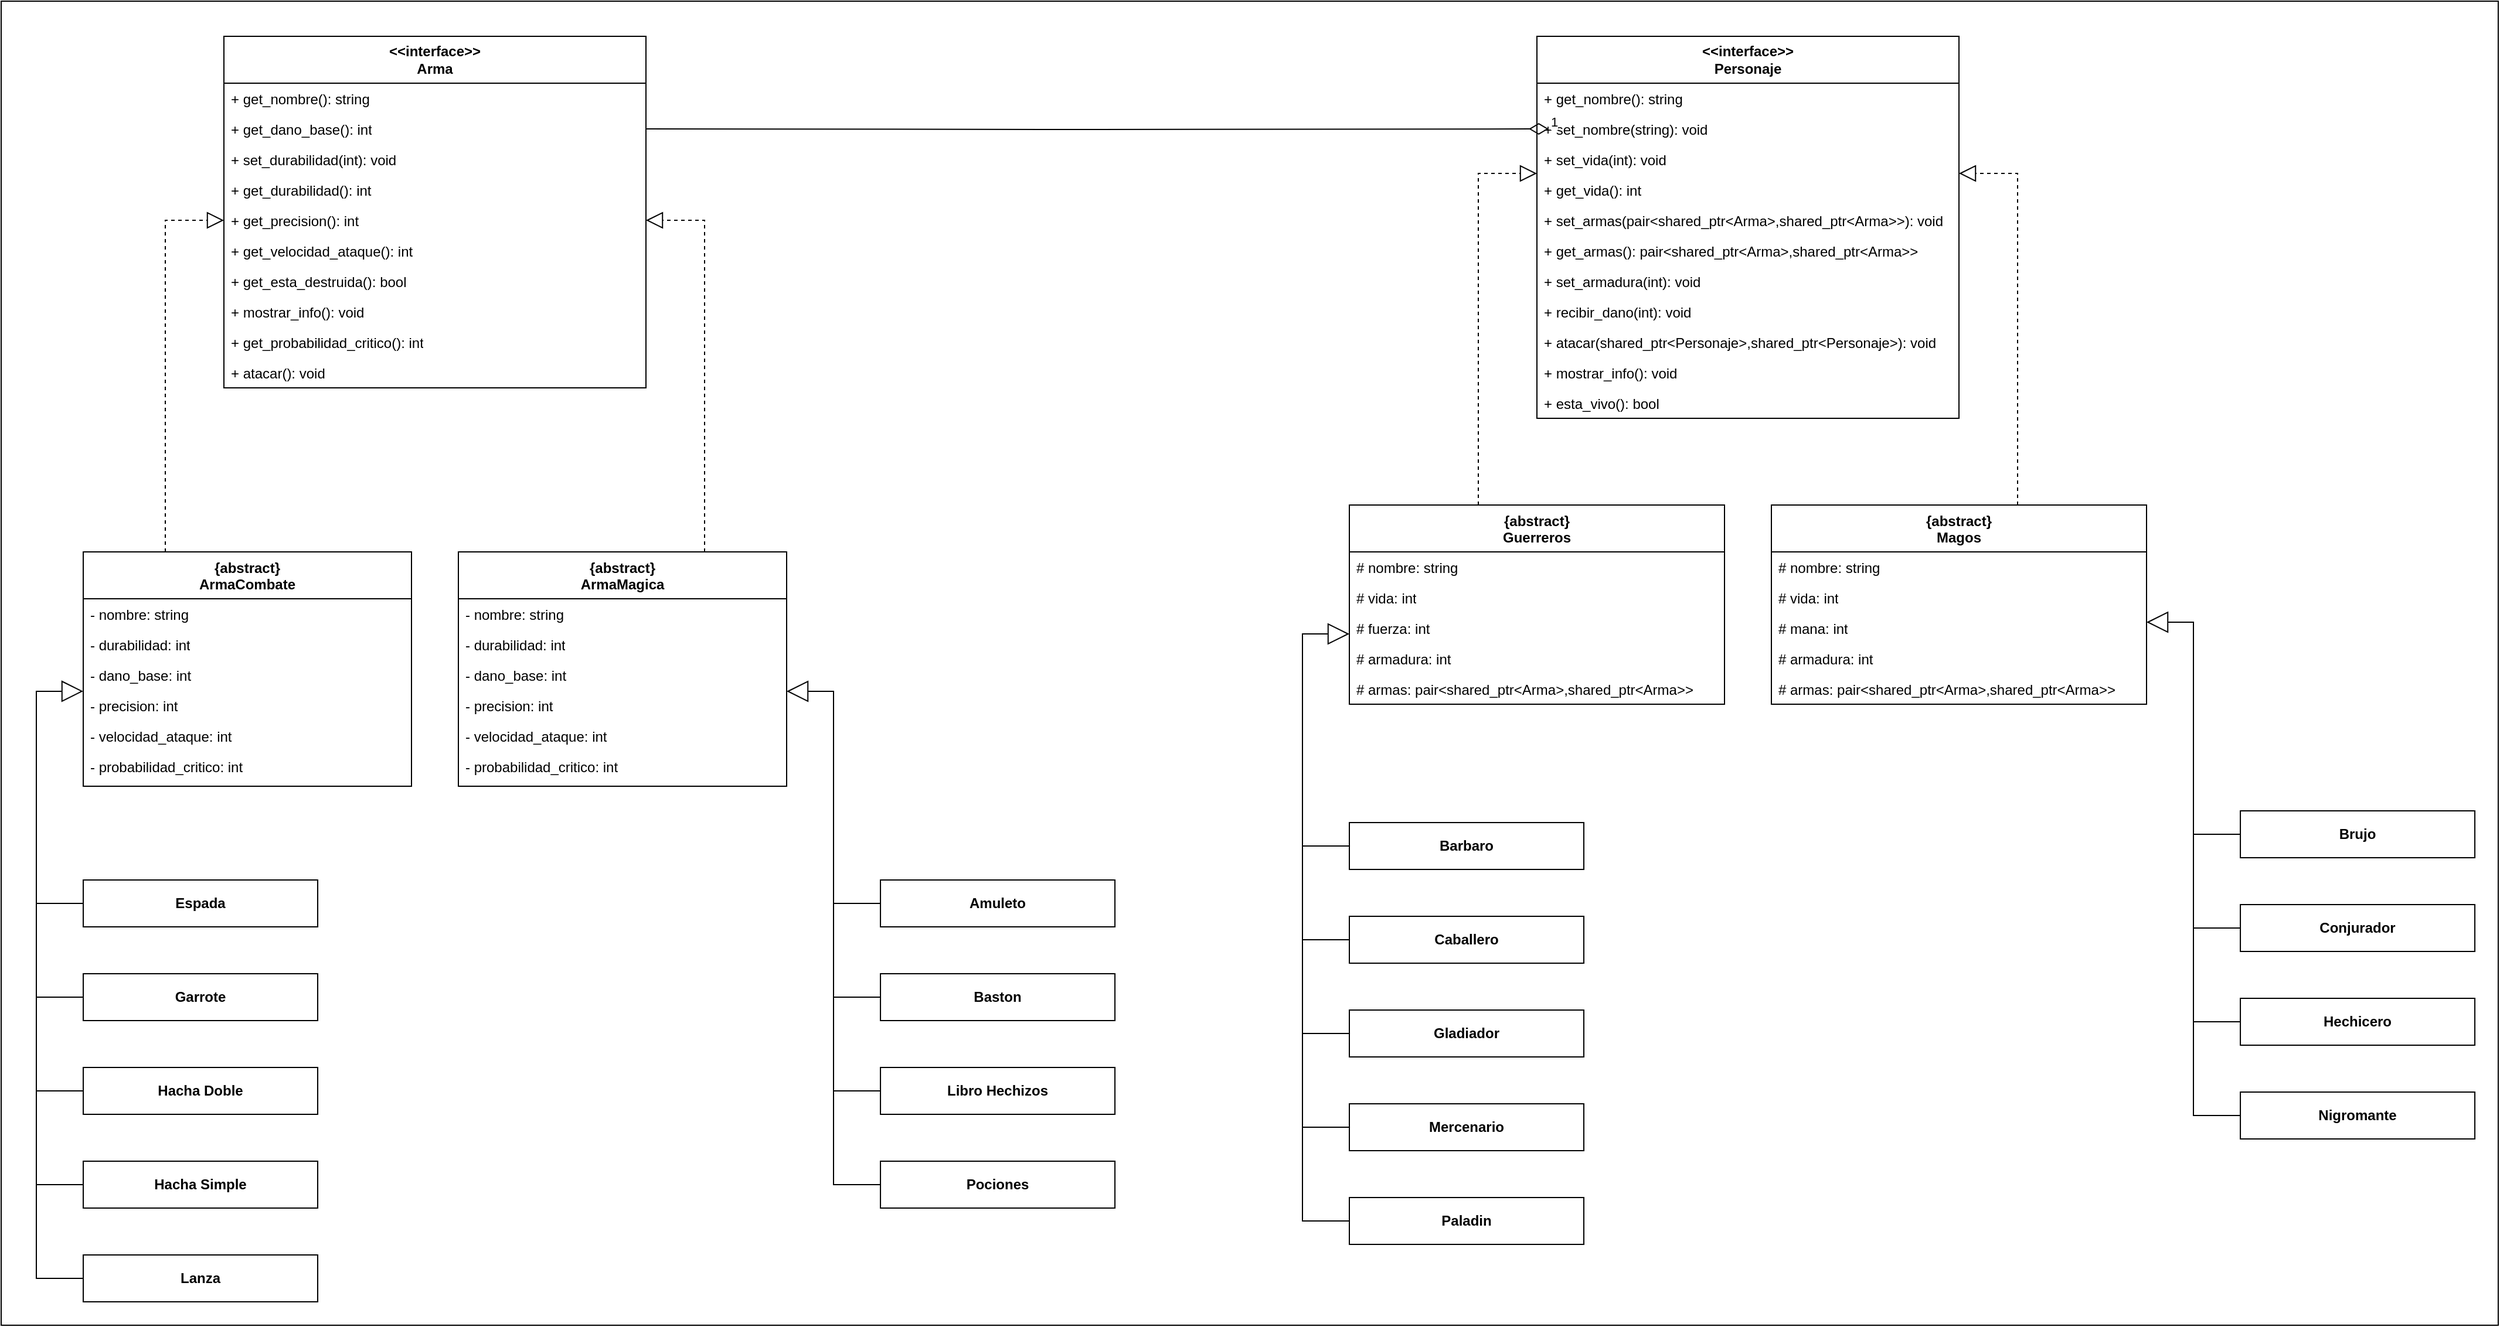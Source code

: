 <mxfile version="26.2.12">
  <diagram name="Page-1" id="929967ad-93f9-6ef4-fab6-5d389245f69c">
    <mxGraphModel dx="4363.5" dy="1488" grid="1" gridSize="10" guides="1" tooltips="1" connect="1" arrows="1" fold="1" page="1" pageScale="1.5" pageWidth="1169" pageHeight="826" background="none" math="0" shadow="0">
      <root>
        <mxCell id="0" style=";html=1;" />
        <mxCell id="1" style=";html=1;" parent="0" />
        <mxCell id="8AbK3Rcpsexn7YIzZyHv-226" value="" style="whiteSpace=wrap;html=1;" vertex="1" parent="1">
          <mxGeometry x="-30" y="50" width="2130" height="1130" as="geometry" />
        </mxCell>
        <mxCell id="8AbK3Rcpsexn7YIzZyHv-5" value="&lt;b&gt;&amp;lt;&amp;lt;interface&amp;gt;&amp;gt;&lt;br&gt;Arma&lt;/b&gt;" style="swimlane;fontStyle=0;childLayout=stackLayout;horizontal=1;startSize=40;fillColor=none;horizontalStack=0;resizeParent=1;resizeParentMax=0;resizeLast=0;collapsible=1;marginBottom=0;whiteSpace=wrap;html=1;" vertex="1" parent="1">
          <mxGeometry x="160" y="80" width="360" height="300" as="geometry">
            <mxRectangle x="80" y="40" width="110" height="40" as="alternateBounds" />
          </mxGeometry>
        </mxCell>
        <mxCell id="8AbK3Rcpsexn7YIzZyHv-6" value="+ get_nombre(): string" style="text;strokeColor=none;fillColor=none;align=left;verticalAlign=top;spacingLeft=4;spacingRight=4;overflow=hidden;rotatable=0;points=[[0,0.5],[1,0.5]];portConstraint=eastwest;whiteSpace=wrap;html=1;" vertex="1" parent="8AbK3Rcpsexn7YIzZyHv-5">
          <mxGeometry y="40" width="360" height="26" as="geometry" />
        </mxCell>
        <mxCell id="8AbK3Rcpsexn7YIzZyHv-7" value="+ get_dano_base(): int" style="text;strokeColor=none;fillColor=none;align=left;verticalAlign=top;spacingLeft=4;spacingRight=4;overflow=hidden;rotatable=0;points=[[0,0.5],[1,0.5]];portConstraint=eastwest;whiteSpace=wrap;html=1;" vertex="1" parent="8AbK3Rcpsexn7YIzZyHv-5">
          <mxGeometry y="66" width="360" height="26" as="geometry" />
        </mxCell>
        <mxCell id="8AbK3Rcpsexn7YIzZyHv-14" value="+ set_durabilidad(int): void" style="text;strokeColor=none;fillColor=none;align=left;verticalAlign=top;spacingLeft=4;spacingRight=4;overflow=hidden;rotatable=0;points=[[0,0.5],[1,0.5]];portConstraint=eastwest;whiteSpace=wrap;html=1;" vertex="1" parent="8AbK3Rcpsexn7YIzZyHv-5">
          <mxGeometry y="92" width="360" height="26" as="geometry" />
        </mxCell>
        <mxCell id="8AbK3Rcpsexn7YIzZyHv-8" value="+ get_durabilidad(): int" style="text;strokeColor=none;fillColor=none;align=left;verticalAlign=top;spacingLeft=4;spacingRight=4;overflow=hidden;rotatable=0;points=[[0,0.5],[1,0.5]];portConstraint=eastwest;whiteSpace=wrap;html=1;" vertex="1" parent="8AbK3Rcpsexn7YIzZyHv-5">
          <mxGeometry y="118" width="360" height="26" as="geometry" />
        </mxCell>
        <mxCell id="8AbK3Rcpsexn7YIzZyHv-16" value="+ get_precision(): int" style="text;strokeColor=none;fillColor=none;align=left;verticalAlign=top;spacingLeft=4;spacingRight=4;overflow=hidden;rotatable=0;points=[[0,0.5],[1,0.5]];portConstraint=eastwest;whiteSpace=wrap;html=1;" vertex="1" parent="8AbK3Rcpsexn7YIzZyHv-5">
          <mxGeometry y="144" width="360" height="26" as="geometry" />
        </mxCell>
        <mxCell id="8AbK3Rcpsexn7YIzZyHv-15" value="+ get_velocidad_ataque(): int" style="text;strokeColor=none;fillColor=none;align=left;verticalAlign=top;spacingLeft=4;spacingRight=4;overflow=hidden;rotatable=0;points=[[0,0.5],[1,0.5]];portConstraint=eastwest;whiteSpace=wrap;html=1;" vertex="1" parent="8AbK3Rcpsexn7YIzZyHv-5">
          <mxGeometry y="170" width="360" height="26" as="geometry" />
        </mxCell>
        <mxCell id="8AbK3Rcpsexn7YIzZyHv-18" value="+ get_esta_destruida(): bool" style="text;strokeColor=none;fillColor=none;align=left;verticalAlign=top;spacingLeft=4;spacingRight=4;overflow=hidden;rotatable=0;points=[[0,0.5],[1,0.5]];portConstraint=eastwest;whiteSpace=wrap;html=1;" vertex="1" parent="8AbK3Rcpsexn7YIzZyHv-5">
          <mxGeometry y="196" width="360" height="26" as="geometry" />
        </mxCell>
        <mxCell id="8AbK3Rcpsexn7YIzZyHv-19" value="+ mostrar_info(): void" style="text;strokeColor=none;fillColor=none;align=left;verticalAlign=top;spacingLeft=4;spacingRight=4;overflow=hidden;rotatable=0;points=[[0,0.5],[1,0.5]];portConstraint=eastwest;whiteSpace=wrap;html=1;" vertex="1" parent="8AbK3Rcpsexn7YIzZyHv-5">
          <mxGeometry y="222" width="360" height="26" as="geometry" />
        </mxCell>
        <mxCell id="8AbK3Rcpsexn7YIzZyHv-17" value="+ get_probabilidad_critico(): int" style="text;strokeColor=none;fillColor=none;align=left;verticalAlign=top;spacingLeft=4;spacingRight=4;overflow=hidden;rotatable=0;points=[[0,0.5],[1,0.5]];portConstraint=eastwest;whiteSpace=wrap;html=1;" vertex="1" parent="8AbK3Rcpsexn7YIzZyHv-5">
          <mxGeometry y="248" width="360" height="26" as="geometry" />
        </mxCell>
        <mxCell id="8AbK3Rcpsexn7YIzZyHv-20" value="+ atacar(): void" style="text;strokeColor=none;fillColor=none;align=left;verticalAlign=top;spacingLeft=4;spacingRight=4;overflow=hidden;rotatable=0;points=[[0,0.5],[1,0.5]];portConstraint=eastwest;whiteSpace=wrap;html=1;" vertex="1" parent="8AbK3Rcpsexn7YIzZyHv-5">
          <mxGeometry y="274" width="360" height="26" as="geometry" />
        </mxCell>
        <mxCell id="8AbK3Rcpsexn7YIzZyHv-54" value="&lt;b&gt;&amp;lt;&amp;lt;interface&amp;gt;&amp;gt;&lt;br&gt;Personaje&lt;/b&gt;" style="swimlane;fontStyle=0;childLayout=stackLayout;horizontal=1;startSize=40;fillColor=none;horizontalStack=0;resizeParent=1;resizeParentMax=0;resizeLast=0;collapsible=1;marginBottom=0;whiteSpace=wrap;html=1;" vertex="1" parent="1">
          <mxGeometry x="1280" y="80" width="360" height="326" as="geometry">
            <mxRectangle x="1080" y="80" width="110" height="40" as="alternateBounds" />
          </mxGeometry>
        </mxCell>
        <mxCell id="8AbK3Rcpsexn7YIzZyHv-55" value="+ get_nombre(): string" style="text;strokeColor=none;fillColor=none;align=left;verticalAlign=top;spacingLeft=4;spacingRight=4;overflow=hidden;rotatable=0;points=[[0,0.5],[1,0.5]];portConstraint=eastwest;whiteSpace=wrap;html=1;" vertex="1" parent="8AbK3Rcpsexn7YIzZyHv-54">
          <mxGeometry y="40" width="360" height="26" as="geometry" />
        </mxCell>
        <mxCell id="8AbK3Rcpsexn7YIzZyHv-67" value="+ set_nombre(string): void" style="text;strokeColor=none;fillColor=none;align=left;verticalAlign=top;spacingLeft=4;spacingRight=4;overflow=hidden;rotatable=0;points=[[0,0.5],[1,0.5]];portConstraint=eastwest;whiteSpace=wrap;html=1;" vertex="1" parent="8AbK3Rcpsexn7YIzZyHv-54">
          <mxGeometry y="66" width="360" height="26" as="geometry" />
        </mxCell>
        <mxCell id="8AbK3Rcpsexn7YIzZyHv-66" value="+ set_vida(int): void" style="text;strokeColor=none;fillColor=none;align=left;verticalAlign=top;spacingLeft=4;spacingRight=4;overflow=hidden;rotatable=0;points=[[0,0.5],[1,0.5]];portConstraint=eastwest;whiteSpace=wrap;html=1;" vertex="1" parent="8AbK3Rcpsexn7YIzZyHv-54">
          <mxGeometry y="92" width="360" height="26" as="geometry" />
        </mxCell>
        <mxCell id="8AbK3Rcpsexn7YIzZyHv-65" value="+ get_vida(): int" style="text;strokeColor=none;fillColor=none;align=left;verticalAlign=top;spacingLeft=4;spacingRight=4;overflow=hidden;rotatable=0;points=[[0,0.5],[1,0.5]];portConstraint=eastwest;whiteSpace=wrap;html=1;" vertex="1" parent="8AbK3Rcpsexn7YIzZyHv-54">
          <mxGeometry y="118" width="360" height="26" as="geometry" />
        </mxCell>
        <mxCell id="8AbK3Rcpsexn7YIzZyHv-69" value="+ set_armas(pair&amp;lt;shared_ptr&amp;lt;Arma&amp;gt;,shared_ptr&amp;lt;Arma&amp;gt;&amp;gt;): void&lt;span style=&quot;background-color: transparent; color: light-dark(rgb(0, 0, 0), rgb(255, 255, 255));&quot;&gt;&amp;nbsp;&lt;/span&gt;" style="text;strokeColor=none;fillColor=none;align=left;verticalAlign=top;spacingLeft=4;spacingRight=4;overflow=hidden;rotatable=0;points=[[0,0.5],[1,0.5]];portConstraint=eastwest;whiteSpace=wrap;html=1;" vertex="1" parent="8AbK3Rcpsexn7YIzZyHv-54">
          <mxGeometry y="144" width="360" height="26" as="geometry" />
        </mxCell>
        <mxCell id="8AbK3Rcpsexn7YIzZyHv-68" value="+ get_armas(): pair&amp;lt;shared_ptr&amp;lt;Arma&amp;gt;,shared_ptr&amp;lt;Arma&amp;gt;&amp;gt;" style="text;strokeColor=none;fillColor=none;align=left;verticalAlign=top;spacingLeft=4;spacingRight=4;overflow=hidden;rotatable=0;points=[[0,0.5],[1,0.5]];portConstraint=eastwest;whiteSpace=wrap;html=1;" vertex="1" parent="8AbK3Rcpsexn7YIzZyHv-54">
          <mxGeometry y="170" width="360" height="26" as="geometry" />
        </mxCell>
        <mxCell id="8AbK3Rcpsexn7YIzZyHv-70" value="+ set_armadura(int): void" style="text;strokeColor=none;fillColor=none;align=left;verticalAlign=top;spacingLeft=4;spacingRight=4;overflow=hidden;rotatable=0;points=[[0,0.5],[1,0.5]];portConstraint=eastwest;whiteSpace=wrap;html=1;" vertex="1" parent="8AbK3Rcpsexn7YIzZyHv-54">
          <mxGeometry y="196" width="360" height="26" as="geometry" />
        </mxCell>
        <mxCell id="8AbK3Rcpsexn7YIzZyHv-71" value="+ recibir_dano(int): void" style="text;strokeColor=none;fillColor=none;align=left;verticalAlign=top;spacingLeft=4;spacingRight=4;overflow=hidden;rotatable=0;points=[[0,0.5],[1,0.5]];portConstraint=eastwest;whiteSpace=wrap;html=1;" vertex="1" parent="8AbK3Rcpsexn7YIzZyHv-54">
          <mxGeometry y="222" width="360" height="26" as="geometry" />
        </mxCell>
        <mxCell id="8AbK3Rcpsexn7YIzZyHv-73" value="+ atacar(shared_ptr&amp;lt;Personaje&amp;gt;,shared_ptr&amp;lt;Personaje&amp;gt;): void" style="text;strokeColor=none;fillColor=none;align=left;verticalAlign=top;spacingLeft=4;spacingRight=4;overflow=hidden;rotatable=0;points=[[0,0.5],[1,0.5]];portConstraint=eastwest;whiteSpace=wrap;html=1;" vertex="1" parent="8AbK3Rcpsexn7YIzZyHv-54">
          <mxGeometry y="248" width="360" height="26" as="geometry" />
        </mxCell>
        <mxCell id="8AbK3Rcpsexn7YIzZyHv-74" value="+ mostrar_info(): void" style="text;strokeColor=none;fillColor=none;align=left;verticalAlign=top;spacingLeft=4;spacingRight=4;overflow=hidden;rotatable=0;points=[[0,0.5],[1,0.5]];portConstraint=eastwest;whiteSpace=wrap;html=1;" vertex="1" parent="8AbK3Rcpsexn7YIzZyHv-54">
          <mxGeometry y="274" width="360" height="26" as="geometry" />
        </mxCell>
        <mxCell id="8AbK3Rcpsexn7YIzZyHv-72" value="+ esta_vivo(): bool" style="text;strokeColor=none;fillColor=none;align=left;verticalAlign=top;spacingLeft=4;spacingRight=4;overflow=hidden;rotatable=0;points=[[0,0.5],[1,0.5]];portConstraint=eastwest;whiteSpace=wrap;html=1;" vertex="1" parent="8AbK3Rcpsexn7YIzZyHv-54">
          <mxGeometry y="300" width="360" height="26" as="geometry" />
        </mxCell>
        <mxCell id="8AbK3Rcpsexn7YIzZyHv-78" value="1" style="endArrow=none;html=1;endSize=12;startArrow=diamondThin;startSize=14;startFill=0;edgeStyle=orthogonalEdgeStyle;align=left;verticalAlign=bottom;rounded=0;curved=0;entryX=1;entryY=0.5;entryDx=0;entryDy=0;" edge="1" parent="1" target="8AbK3Rcpsexn7YIzZyHv-7">
          <mxGeometry x="-1" y="3" relative="1" as="geometry">
            <mxPoint x="1290" y="159" as="sourcePoint" />
            <mxPoint x="530" y="140" as="targetPoint" />
          </mxGeometry>
        </mxCell>
        <mxCell id="8AbK3Rcpsexn7YIzZyHv-103" value="{abstract}&lt;div&gt;ArmaCombate&lt;/div&gt;" style="swimlane;fontStyle=1;align=center;verticalAlign=top;childLayout=stackLayout;horizontal=1;startSize=40;horizontalStack=0;resizeParent=1;resizeParentMax=0;resizeLast=0;collapsible=1;marginBottom=0;whiteSpace=wrap;html=1;" vertex="1" parent="1">
          <mxGeometry x="40" y="520" width="280" height="200" as="geometry" />
        </mxCell>
        <mxCell id="8AbK3Rcpsexn7YIzZyHv-107" value="- nombre: string" style="text;strokeColor=none;fillColor=none;align=left;verticalAlign=top;spacingLeft=4;spacingRight=4;overflow=hidden;rotatable=0;points=[[0,0.5],[1,0.5]];portConstraint=eastwest;whiteSpace=wrap;html=1;" vertex="1" parent="8AbK3Rcpsexn7YIzZyHv-103">
          <mxGeometry y="40" width="280" height="26" as="geometry" />
        </mxCell>
        <mxCell id="8AbK3Rcpsexn7YIzZyHv-108" value="- durabilidad: int" style="text;strokeColor=none;fillColor=none;align=left;verticalAlign=top;spacingLeft=4;spacingRight=4;overflow=hidden;rotatable=0;points=[[0,0.5],[1,0.5]];portConstraint=eastwest;whiteSpace=wrap;html=1;" vertex="1" parent="8AbK3Rcpsexn7YIzZyHv-103">
          <mxGeometry y="66" width="280" height="26" as="geometry" />
        </mxCell>
        <mxCell id="8AbK3Rcpsexn7YIzZyHv-104" value="- dano_base: int" style="text;strokeColor=none;fillColor=none;align=left;verticalAlign=top;spacingLeft=4;spacingRight=4;overflow=hidden;rotatable=0;points=[[0,0.5],[1,0.5]];portConstraint=eastwest;whiteSpace=wrap;html=1;" vertex="1" parent="8AbK3Rcpsexn7YIzZyHv-103">
          <mxGeometry y="92" width="280" height="26" as="geometry" />
        </mxCell>
        <mxCell id="8AbK3Rcpsexn7YIzZyHv-110" value="- precision: int" style="text;strokeColor=none;fillColor=none;align=left;verticalAlign=top;spacingLeft=4;spacingRight=4;overflow=hidden;rotatable=0;points=[[0,0.5],[1,0.5]];portConstraint=eastwest;whiteSpace=wrap;html=1;" vertex="1" parent="8AbK3Rcpsexn7YIzZyHv-103">
          <mxGeometry y="118" width="280" height="26" as="geometry" />
        </mxCell>
        <mxCell id="8AbK3Rcpsexn7YIzZyHv-109" value="- velocidad_ataque: int" style="text;strokeColor=none;fillColor=none;align=left;verticalAlign=top;spacingLeft=4;spacingRight=4;overflow=hidden;rotatable=0;points=[[0,0.5],[1,0.5]];portConstraint=eastwest;whiteSpace=wrap;html=1;" vertex="1" parent="8AbK3Rcpsexn7YIzZyHv-103">
          <mxGeometry y="144" width="280" height="26" as="geometry" />
        </mxCell>
        <mxCell id="8AbK3Rcpsexn7YIzZyHv-111" value="- probabilidad_critico: int" style="text;strokeColor=none;fillColor=none;align=left;verticalAlign=top;spacingLeft=4;spacingRight=4;overflow=hidden;rotatable=0;points=[[0,0.5],[1,0.5]];portConstraint=eastwest;whiteSpace=wrap;html=1;" vertex="1" parent="8AbK3Rcpsexn7YIzZyHv-103">
          <mxGeometry y="170" width="280" height="30" as="geometry" />
        </mxCell>
        <mxCell id="8AbK3Rcpsexn7YIzZyHv-112" value="{abstract}&lt;div&gt;ArmaMagica&lt;/div&gt;" style="swimlane;fontStyle=1;align=center;verticalAlign=top;childLayout=stackLayout;horizontal=1;startSize=40;horizontalStack=0;resizeParent=1;resizeParentMax=0;resizeLast=0;collapsible=1;marginBottom=0;whiteSpace=wrap;html=1;" vertex="1" parent="1">
          <mxGeometry x="360" y="520" width="280" height="200" as="geometry" />
        </mxCell>
        <mxCell id="8AbK3Rcpsexn7YIzZyHv-113" value="- nombre: string" style="text;strokeColor=none;fillColor=none;align=left;verticalAlign=top;spacingLeft=4;spacingRight=4;overflow=hidden;rotatable=0;points=[[0,0.5],[1,0.5]];portConstraint=eastwest;whiteSpace=wrap;html=1;" vertex="1" parent="8AbK3Rcpsexn7YIzZyHv-112">
          <mxGeometry y="40" width="280" height="26" as="geometry" />
        </mxCell>
        <mxCell id="8AbK3Rcpsexn7YIzZyHv-114" value="- durabilidad: int" style="text;strokeColor=none;fillColor=none;align=left;verticalAlign=top;spacingLeft=4;spacingRight=4;overflow=hidden;rotatable=0;points=[[0,0.5],[1,0.5]];portConstraint=eastwest;whiteSpace=wrap;html=1;" vertex="1" parent="8AbK3Rcpsexn7YIzZyHv-112">
          <mxGeometry y="66" width="280" height="26" as="geometry" />
        </mxCell>
        <mxCell id="8AbK3Rcpsexn7YIzZyHv-115" value="- dano_base: int" style="text;strokeColor=none;fillColor=none;align=left;verticalAlign=top;spacingLeft=4;spacingRight=4;overflow=hidden;rotatable=0;points=[[0,0.5],[1,0.5]];portConstraint=eastwest;whiteSpace=wrap;html=1;" vertex="1" parent="8AbK3Rcpsexn7YIzZyHv-112">
          <mxGeometry y="92" width="280" height="26" as="geometry" />
        </mxCell>
        <mxCell id="8AbK3Rcpsexn7YIzZyHv-116" value="- precision: int" style="text;strokeColor=none;fillColor=none;align=left;verticalAlign=top;spacingLeft=4;spacingRight=4;overflow=hidden;rotatable=0;points=[[0,0.5],[1,0.5]];portConstraint=eastwest;whiteSpace=wrap;html=1;" vertex="1" parent="8AbK3Rcpsexn7YIzZyHv-112">
          <mxGeometry y="118" width="280" height="26" as="geometry" />
        </mxCell>
        <mxCell id="8AbK3Rcpsexn7YIzZyHv-117" value="- velocidad_ataque: int" style="text;strokeColor=none;fillColor=none;align=left;verticalAlign=top;spacingLeft=4;spacingRight=4;overflow=hidden;rotatable=0;points=[[0,0.5],[1,0.5]];portConstraint=eastwest;whiteSpace=wrap;html=1;" vertex="1" parent="8AbK3Rcpsexn7YIzZyHv-112">
          <mxGeometry y="144" width="280" height="26" as="geometry" />
        </mxCell>
        <mxCell id="8AbK3Rcpsexn7YIzZyHv-118" value="- probabilidad_critico: int" style="text;strokeColor=none;fillColor=none;align=left;verticalAlign=top;spacingLeft=4;spacingRight=4;overflow=hidden;rotatable=0;points=[[0,0.5],[1,0.5]];portConstraint=eastwest;whiteSpace=wrap;html=1;" vertex="1" parent="8AbK3Rcpsexn7YIzZyHv-112">
          <mxGeometry y="170" width="280" height="30" as="geometry" />
        </mxCell>
        <mxCell id="8AbK3Rcpsexn7YIzZyHv-119" value="" style="endArrow=block;dashed=1;endFill=0;endSize=12;html=1;rounded=0;exitX=0.25;exitY=0;exitDx=0;exitDy=0;entryX=0;entryY=0.5;entryDx=0;entryDy=0;" edge="1" parent="1" source="8AbK3Rcpsexn7YIzZyHv-103" target="8AbK3Rcpsexn7YIzZyHv-16">
          <mxGeometry width="160" relative="1" as="geometry">
            <mxPoint x="30" y="620" as="sourcePoint" />
            <mxPoint x="110" y="220" as="targetPoint" />
            <Array as="points">
              <mxPoint x="110" y="237" />
            </Array>
          </mxGeometry>
        </mxCell>
        <mxCell id="8AbK3Rcpsexn7YIzZyHv-120" value="" style="endArrow=block;dashed=1;endFill=0;endSize=12;html=1;rounded=0;exitX=0.25;exitY=0;exitDx=0;exitDy=0;" edge="1" parent="1">
          <mxGeometry width="160" relative="1" as="geometry">
            <mxPoint x="570" y="520" as="sourcePoint" />
            <mxPoint x="520" y="237" as="targetPoint" />
            <Array as="points">
              <mxPoint x="570" y="237" />
            </Array>
          </mxGeometry>
        </mxCell>
        <mxCell id="8AbK3Rcpsexn7YIzZyHv-160" style="edgeStyle=orthogonalEdgeStyle;rounded=0;orthogonalLoop=1;jettySize=auto;html=1;endArrow=none;startFill=0;" edge="1" parent="1" source="8AbK3Rcpsexn7YIzZyHv-122">
          <mxGeometry relative="1" as="geometry">
            <mxPoint y="820" as="targetPoint" />
          </mxGeometry>
        </mxCell>
        <mxCell id="8AbK3Rcpsexn7YIzZyHv-122" value="Espada" style="html=1;whiteSpace=wrap;fontStyle=1;align=center;" vertex="1" parent="1">
          <mxGeometry x="40" y="800" width="200" height="40" as="geometry" />
        </mxCell>
        <mxCell id="8AbK3Rcpsexn7YIzZyHv-159" style="edgeStyle=orthogonalEdgeStyle;rounded=0;orthogonalLoop=1;jettySize=auto;html=1;endArrow=none;startFill=0;" edge="1" parent="1" source="8AbK3Rcpsexn7YIzZyHv-123">
          <mxGeometry relative="1" as="geometry">
            <mxPoint x="20" y="900" as="targetPoint" />
            <Array as="points">
              <mxPoint y="900" />
              <mxPoint y="900" />
            </Array>
          </mxGeometry>
        </mxCell>
        <mxCell id="8AbK3Rcpsexn7YIzZyHv-123" value="Garrote" style="html=1;whiteSpace=wrap;fontStyle=1;align=center;" vertex="1" parent="1">
          <mxGeometry x="40" y="880" width="200" height="40" as="geometry" />
        </mxCell>
        <mxCell id="8AbK3Rcpsexn7YIzZyHv-158" style="edgeStyle=orthogonalEdgeStyle;rounded=0;orthogonalLoop=1;jettySize=auto;html=1;endArrow=none;startFill=0;" edge="1" parent="1" source="8AbK3Rcpsexn7YIzZyHv-124">
          <mxGeometry relative="1" as="geometry">
            <mxPoint y="980" as="targetPoint" />
          </mxGeometry>
        </mxCell>
        <mxCell id="8AbK3Rcpsexn7YIzZyHv-124" value="Hacha Doble" style="html=1;whiteSpace=wrap;fontStyle=1;align=center;" vertex="1" parent="1">
          <mxGeometry x="40" y="960" width="200" height="40" as="geometry" />
        </mxCell>
        <mxCell id="8AbK3Rcpsexn7YIzZyHv-157" style="edgeStyle=orthogonalEdgeStyle;rounded=0;orthogonalLoop=1;jettySize=auto;html=1;endArrow=none;startFill=0;" edge="1" parent="1" source="8AbK3Rcpsexn7YIzZyHv-125">
          <mxGeometry relative="1" as="geometry">
            <mxPoint x="20" y="1060" as="targetPoint" />
            <Array as="points">
              <mxPoint y="1060" />
              <mxPoint y="1060" />
            </Array>
          </mxGeometry>
        </mxCell>
        <mxCell id="8AbK3Rcpsexn7YIzZyHv-125" value="Hacha Simple" style="html=1;whiteSpace=wrap;fontStyle=1;align=center;" vertex="1" parent="1">
          <mxGeometry x="40" y="1040" width="200" height="40" as="geometry" />
        </mxCell>
        <mxCell id="8AbK3Rcpsexn7YIzZyHv-156" style="edgeStyle=orthogonalEdgeStyle;rounded=0;orthogonalLoop=1;jettySize=auto;html=1;entryX=0.013;entryY=0.038;entryDx=0;entryDy=0;endArrow=block;endFill=0;endSize=16;exitX=0;exitY=0.5;exitDx=0;exitDy=0;entryPerimeter=0;" edge="1" parent="1" source="8AbK3Rcpsexn7YIzZyHv-126">
          <mxGeometry relative="1" as="geometry">
            <mxPoint x="40.0" y="638.988" as="targetPoint" />
            <mxPoint x="36.36" y="1140" as="sourcePoint" />
            <Array as="points">
              <mxPoint y="1140" />
              <mxPoint y="639" />
            </Array>
          </mxGeometry>
        </mxCell>
        <mxCell id="8AbK3Rcpsexn7YIzZyHv-126" value="Lanza" style="html=1;whiteSpace=wrap;fontStyle=1;align=center;" vertex="1" parent="1">
          <mxGeometry x="40" y="1120" width="200" height="40" as="geometry" />
        </mxCell>
        <mxCell id="8AbK3Rcpsexn7YIzZyHv-137" value="" style="line;strokeWidth=1;fillColor=none;align=left;verticalAlign=middle;spacingTop=-1;spacingLeft=3;spacingRight=3;rotatable=0;labelPosition=right;points=[];portConstraint=eastwest;strokeColor=inherit;" vertex="1" parent="1">
          <mxGeometry x="330" y="850" width="40" height="8" as="geometry" />
        </mxCell>
        <mxCell id="8AbK3Rcpsexn7YIzZyHv-138" value="" style="line;strokeWidth=1;fillColor=none;align=left;verticalAlign=middle;spacingTop=-1;spacingLeft=3;spacingRight=3;rotatable=0;labelPosition=right;points=[];portConstraint=eastwest;strokeColor=inherit;" vertex="1" parent="1">
          <mxGeometry x="330" y="850" width="40" height="8" as="geometry" />
        </mxCell>
        <mxCell id="8AbK3Rcpsexn7YIzZyHv-181" style="edgeStyle=orthogonalEdgeStyle;rounded=0;orthogonalLoop=1;jettySize=auto;html=1;endArrow=none;startFill=0;" edge="1" parent="1" source="8AbK3Rcpsexn7YIzZyHv-166">
          <mxGeometry relative="1" as="geometry">
            <mxPoint x="680" y="820" as="targetPoint" />
          </mxGeometry>
        </mxCell>
        <mxCell id="8AbK3Rcpsexn7YIzZyHv-166" value="Amuleto" style="html=1;whiteSpace=wrap;fontStyle=1;align=center;" vertex="1" parent="1">
          <mxGeometry x="720.03" y="800" width="200" height="40" as="geometry" />
        </mxCell>
        <mxCell id="8AbK3Rcpsexn7YIzZyHv-182" style="edgeStyle=orthogonalEdgeStyle;rounded=0;orthogonalLoop=1;jettySize=auto;html=1;endArrow=none;startFill=0;" edge="1" parent="1" source="8AbK3Rcpsexn7YIzZyHv-168">
          <mxGeometry relative="1" as="geometry">
            <mxPoint x="680" y="900" as="targetPoint" />
          </mxGeometry>
        </mxCell>
        <mxCell id="8AbK3Rcpsexn7YIzZyHv-168" value="Baston" style="html=1;whiteSpace=wrap;fontStyle=1;align=center;" vertex="1" parent="1">
          <mxGeometry x="720.03" y="880" width="200" height="40" as="geometry" />
        </mxCell>
        <mxCell id="8AbK3Rcpsexn7YIzZyHv-183" style="edgeStyle=orthogonalEdgeStyle;rounded=0;orthogonalLoop=1;jettySize=auto;html=1;endArrow=none;startFill=0;" edge="1" parent="1" source="8AbK3Rcpsexn7YIzZyHv-170">
          <mxGeometry relative="1" as="geometry">
            <mxPoint x="680" y="980" as="targetPoint" />
          </mxGeometry>
        </mxCell>
        <mxCell id="8AbK3Rcpsexn7YIzZyHv-170" value="Libro Hechizos" style="html=1;whiteSpace=wrap;fontStyle=1;align=center;" vertex="1" parent="1">
          <mxGeometry x="720.03" y="960" width="200" height="40" as="geometry" />
        </mxCell>
        <mxCell id="8AbK3Rcpsexn7YIzZyHv-180" style="edgeStyle=orthogonalEdgeStyle;rounded=0;orthogonalLoop=1;jettySize=auto;html=1;endArrow=block;endFill=0;endSize=16;" edge="1" parent="1" source="8AbK3Rcpsexn7YIzZyHv-172">
          <mxGeometry relative="1" as="geometry">
            <mxPoint x="640" y="639" as="targetPoint" />
            <Array as="points">
              <mxPoint x="680" y="1060" />
              <mxPoint x="680" y="639" />
            </Array>
          </mxGeometry>
        </mxCell>
        <mxCell id="8AbK3Rcpsexn7YIzZyHv-172" value="Pociones" style="html=1;whiteSpace=wrap;fontStyle=1;align=center;" vertex="1" parent="1">
          <mxGeometry x="720.03" y="1040" width="200" height="40" as="geometry" />
        </mxCell>
        <mxCell id="8AbK3Rcpsexn7YIzZyHv-185" value="{abstract}&lt;div&gt;Guerreros&lt;/div&gt;" style="swimlane;fontStyle=1;align=center;verticalAlign=top;childLayout=stackLayout;horizontal=1;startSize=40;horizontalStack=0;resizeParent=1;resizeParentMax=0;resizeLast=0;collapsible=1;marginBottom=0;whiteSpace=wrap;html=1;" vertex="1" parent="1">
          <mxGeometry x="1120" y="480" width="320" height="170" as="geometry" />
        </mxCell>
        <mxCell id="8AbK3Rcpsexn7YIzZyHv-186" value="# nombre: string" style="text;strokeColor=none;fillColor=none;align=left;verticalAlign=top;spacingLeft=4;spacingRight=4;overflow=hidden;rotatable=0;points=[[0,0.5],[1,0.5]];portConstraint=eastwest;whiteSpace=wrap;html=1;" vertex="1" parent="8AbK3Rcpsexn7YIzZyHv-185">
          <mxGeometry y="40" width="320" height="26" as="geometry" />
        </mxCell>
        <mxCell id="8AbK3Rcpsexn7YIzZyHv-187" value="# vida: int" style="text;strokeColor=none;fillColor=none;align=left;verticalAlign=top;spacingLeft=4;spacingRight=4;overflow=hidden;rotatable=0;points=[[0,0.5],[1,0.5]];portConstraint=eastwest;whiteSpace=wrap;html=1;" vertex="1" parent="8AbK3Rcpsexn7YIzZyHv-185">
          <mxGeometry y="66" width="320" height="26" as="geometry" />
        </mxCell>
        <mxCell id="8AbK3Rcpsexn7YIzZyHv-188" value="# fuerza: int" style="text;strokeColor=none;fillColor=none;align=left;verticalAlign=top;spacingLeft=4;spacingRight=4;overflow=hidden;rotatable=0;points=[[0,0.5],[1,0.5]];portConstraint=eastwest;whiteSpace=wrap;html=1;" vertex="1" parent="8AbK3Rcpsexn7YIzZyHv-185">
          <mxGeometry y="92" width="320" height="26" as="geometry" />
        </mxCell>
        <mxCell id="8AbK3Rcpsexn7YIzZyHv-189" value="# armadura: int" style="text;strokeColor=none;fillColor=none;align=left;verticalAlign=top;spacingLeft=4;spacingRight=4;overflow=hidden;rotatable=0;points=[[0,0.5],[1,0.5]];portConstraint=eastwest;whiteSpace=wrap;html=1;" vertex="1" parent="8AbK3Rcpsexn7YIzZyHv-185">
          <mxGeometry y="118" width="320" height="26" as="geometry" />
        </mxCell>
        <mxCell id="8AbK3Rcpsexn7YIzZyHv-190" value="# armas: pair&amp;lt;shared_ptr&amp;lt;Arma&amp;gt;,shared_ptr&amp;lt;Arma&amp;gt;&amp;gt;" style="text;strokeColor=none;fillColor=none;align=left;verticalAlign=top;spacingLeft=4;spacingRight=4;overflow=hidden;rotatable=0;points=[[0,0.5],[1,0.5]];portConstraint=eastwest;whiteSpace=wrap;html=1;" vertex="1" parent="8AbK3Rcpsexn7YIzZyHv-185">
          <mxGeometry y="144" width="320" height="26" as="geometry" />
        </mxCell>
        <mxCell id="8AbK3Rcpsexn7YIzZyHv-199" value="" style="endArrow=block;dashed=1;endFill=0;endSize=12;html=1;rounded=0;exitX=0.25;exitY=0;exitDx=0;exitDy=0;" edge="1" parent="1">
          <mxGeometry width="160" relative="1" as="geometry">
            <mxPoint x="1690" y="480" as="sourcePoint" />
            <mxPoint x="1640" y="197" as="targetPoint" />
            <Array as="points">
              <mxPoint x="1690" y="197" />
            </Array>
          </mxGeometry>
        </mxCell>
        <mxCell id="8AbK3Rcpsexn7YIzZyHv-200" value="" style="endArrow=block;dashed=1;endFill=0;endSize=12;html=1;rounded=0;exitX=0.25;exitY=0;exitDx=0;exitDy=0;entryX=0;entryY=0.5;entryDx=0;entryDy=0;" edge="1" parent="1">
          <mxGeometry width="160" relative="1" as="geometry">
            <mxPoint x="1230" y="480" as="sourcePoint" />
            <mxPoint x="1280" y="197" as="targetPoint" />
            <Array as="points">
              <mxPoint x="1230" y="197" />
            </Array>
          </mxGeometry>
        </mxCell>
        <mxCell id="8AbK3Rcpsexn7YIzZyHv-201" value="{abstract}&lt;div&gt;Magos&lt;/div&gt;" style="swimlane;fontStyle=1;align=center;verticalAlign=top;childLayout=stackLayout;horizontal=1;startSize=40;horizontalStack=0;resizeParent=1;resizeParentMax=0;resizeLast=0;collapsible=1;marginBottom=0;whiteSpace=wrap;html=1;" vertex="1" parent="1">
          <mxGeometry x="1480" y="480" width="320" height="170" as="geometry" />
        </mxCell>
        <mxCell id="8AbK3Rcpsexn7YIzZyHv-202" value="# nombre: string" style="text;strokeColor=none;fillColor=none;align=left;verticalAlign=top;spacingLeft=4;spacingRight=4;overflow=hidden;rotatable=0;points=[[0,0.5],[1,0.5]];portConstraint=eastwest;whiteSpace=wrap;html=1;" vertex="1" parent="8AbK3Rcpsexn7YIzZyHv-201">
          <mxGeometry y="40" width="320" height="26" as="geometry" />
        </mxCell>
        <mxCell id="8AbK3Rcpsexn7YIzZyHv-203" value="# vida: int" style="text;strokeColor=none;fillColor=none;align=left;verticalAlign=top;spacingLeft=4;spacingRight=4;overflow=hidden;rotatable=0;points=[[0,0.5],[1,0.5]];portConstraint=eastwest;whiteSpace=wrap;html=1;" vertex="1" parent="8AbK3Rcpsexn7YIzZyHv-201">
          <mxGeometry y="66" width="320" height="26" as="geometry" />
        </mxCell>
        <mxCell id="8AbK3Rcpsexn7YIzZyHv-204" value="# mana: int" style="text;strokeColor=none;fillColor=none;align=left;verticalAlign=top;spacingLeft=4;spacingRight=4;overflow=hidden;rotatable=0;points=[[0,0.5],[1,0.5]];portConstraint=eastwest;whiteSpace=wrap;html=1;" vertex="1" parent="8AbK3Rcpsexn7YIzZyHv-201">
          <mxGeometry y="92" width="320" height="26" as="geometry" />
        </mxCell>
        <mxCell id="8AbK3Rcpsexn7YIzZyHv-205" value="# armadura: int" style="text;strokeColor=none;fillColor=none;align=left;verticalAlign=top;spacingLeft=4;spacingRight=4;overflow=hidden;rotatable=0;points=[[0,0.5],[1,0.5]];portConstraint=eastwest;whiteSpace=wrap;html=1;" vertex="1" parent="8AbK3Rcpsexn7YIzZyHv-201">
          <mxGeometry y="118" width="320" height="26" as="geometry" />
        </mxCell>
        <mxCell id="8AbK3Rcpsexn7YIzZyHv-206" value="# armas: pair&amp;lt;shared_ptr&amp;lt;Arma&amp;gt;,shared_ptr&amp;lt;Arma&amp;gt;&amp;gt;" style="text;strokeColor=none;fillColor=none;align=left;verticalAlign=top;spacingLeft=4;spacingRight=4;overflow=hidden;rotatable=0;points=[[0,0.5],[1,0.5]];portConstraint=eastwest;whiteSpace=wrap;html=1;" vertex="1" parent="8AbK3Rcpsexn7YIzZyHv-201">
          <mxGeometry y="144" width="320" height="26" as="geometry" />
        </mxCell>
        <mxCell id="8AbK3Rcpsexn7YIzZyHv-208" style="edgeStyle=orthogonalEdgeStyle;rounded=0;orthogonalLoop=1;jettySize=auto;html=1;endArrow=none;startFill=0;" edge="1" parent="1" source="8AbK3Rcpsexn7YIzZyHv-209">
          <mxGeometry relative="1" as="geometry">
            <mxPoint x="1080" y="771.01" as="targetPoint" />
          </mxGeometry>
        </mxCell>
        <mxCell id="8AbK3Rcpsexn7YIzZyHv-209" value="Barbaro" style="html=1;whiteSpace=wrap;fontStyle=1;align=center;" vertex="1" parent="1">
          <mxGeometry x="1120" y="751.01" width="200" height="40" as="geometry" />
        </mxCell>
        <mxCell id="8AbK3Rcpsexn7YIzZyHv-210" style="edgeStyle=orthogonalEdgeStyle;rounded=0;orthogonalLoop=1;jettySize=auto;html=1;endArrow=none;startFill=0;" edge="1" parent="1" source="8AbK3Rcpsexn7YIzZyHv-211">
          <mxGeometry relative="1" as="geometry">
            <mxPoint x="1100" y="851.01" as="targetPoint" />
            <Array as="points">
              <mxPoint x="1080" y="851.01" />
              <mxPoint x="1080" y="851.01" />
            </Array>
          </mxGeometry>
        </mxCell>
        <mxCell id="8AbK3Rcpsexn7YIzZyHv-211" value="Caballero" style="html=1;whiteSpace=wrap;fontStyle=1;align=center;" vertex="1" parent="1">
          <mxGeometry x="1120" y="831.01" width="200" height="40" as="geometry" />
        </mxCell>
        <mxCell id="8AbK3Rcpsexn7YIzZyHv-212" style="edgeStyle=orthogonalEdgeStyle;rounded=0;orthogonalLoop=1;jettySize=auto;html=1;endArrow=none;startFill=0;" edge="1" parent="1" source="8AbK3Rcpsexn7YIzZyHv-213">
          <mxGeometry relative="1" as="geometry">
            <mxPoint x="1080" y="931.01" as="targetPoint" />
          </mxGeometry>
        </mxCell>
        <mxCell id="8AbK3Rcpsexn7YIzZyHv-213" value="Gladiador" style="html=1;whiteSpace=wrap;fontStyle=1;align=center;" vertex="1" parent="1">
          <mxGeometry x="1120" y="911.01" width="200" height="40" as="geometry" />
        </mxCell>
        <mxCell id="8AbK3Rcpsexn7YIzZyHv-214" style="edgeStyle=orthogonalEdgeStyle;rounded=0;orthogonalLoop=1;jettySize=auto;html=1;endArrow=none;startFill=0;" edge="1" parent="1" source="8AbK3Rcpsexn7YIzZyHv-215">
          <mxGeometry relative="1" as="geometry">
            <mxPoint x="1100" y="1011.01" as="targetPoint" />
            <Array as="points">
              <mxPoint x="1080" y="1011.01" />
              <mxPoint x="1080" y="1011.01" />
            </Array>
          </mxGeometry>
        </mxCell>
        <mxCell id="8AbK3Rcpsexn7YIzZyHv-215" value="Mercenario" style="html=1;whiteSpace=wrap;fontStyle=1;align=center;" vertex="1" parent="1">
          <mxGeometry x="1120" y="991.01" width="200" height="40" as="geometry" />
        </mxCell>
        <mxCell id="8AbK3Rcpsexn7YIzZyHv-216" style="edgeStyle=orthogonalEdgeStyle;rounded=0;orthogonalLoop=1;jettySize=auto;html=1;entryX=0.013;entryY=0.038;entryDx=0;entryDy=0;endArrow=block;endFill=0;endSize=16;exitX=0;exitY=0.5;exitDx=0;exitDy=0;entryPerimeter=0;" edge="1" parent="1" source="8AbK3Rcpsexn7YIzZyHv-217">
          <mxGeometry relative="1" as="geometry">
            <mxPoint x="1120.0" y="589.998" as="targetPoint" />
            <mxPoint x="1116.36" y="1091.01" as="sourcePoint" />
            <Array as="points">
              <mxPoint x="1080" y="1091" />
              <mxPoint x="1080" y="590" />
            </Array>
          </mxGeometry>
        </mxCell>
        <mxCell id="8AbK3Rcpsexn7YIzZyHv-217" value="Paladin" style="html=1;whiteSpace=wrap;fontStyle=1;align=center;" vertex="1" parent="1">
          <mxGeometry x="1120" y="1071.01" width="200" height="40" as="geometry" />
        </mxCell>
        <mxCell id="8AbK3Rcpsexn7YIzZyHv-218" style="edgeStyle=orthogonalEdgeStyle;rounded=0;orthogonalLoop=1;jettySize=auto;html=1;endArrow=none;startFill=0;" edge="1" parent="1" source="8AbK3Rcpsexn7YIzZyHv-219">
          <mxGeometry relative="1" as="geometry">
            <mxPoint x="1840" y="761" as="targetPoint" />
          </mxGeometry>
        </mxCell>
        <mxCell id="8AbK3Rcpsexn7YIzZyHv-219" value="Brujo" style="html=1;whiteSpace=wrap;fontStyle=1;align=center;" vertex="1" parent="1">
          <mxGeometry x="1880.03" y="741" width="200" height="40" as="geometry" />
        </mxCell>
        <mxCell id="8AbK3Rcpsexn7YIzZyHv-220" style="edgeStyle=orthogonalEdgeStyle;rounded=0;orthogonalLoop=1;jettySize=auto;html=1;endArrow=none;startFill=0;" edge="1" parent="1" source="8AbK3Rcpsexn7YIzZyHv-221">
          <mxGeometry relative="1" as="geometry">
            <mxPoint x="1840" y="841" as="targetPoint" />
          </mxGeometry>
        </mxCell>
        <mxCell id="8AbK3Rcpsexn7YIzZyHv-221" value="Conjurador" style="html=1;whiteSpace=wrap;fontStyle=1;align=center;" vertex="1" parent="1">
          <mxGeometry x="1880.03" y="821" width="200" height="40" as="geometry" />
        </mxCell>
        <mxCell id="8AbK3Rcpsexn7YIzZyHv-222" style="edgeStyle=orthogonalEdgeStyle;rounded=0;orthogonalLoop=1;jettySize=auto;html=1;endArrow=none;startFill=0;" edge="1" parent="1" source="8AbK3Rcpsexn7YIzZyHv-223">
          <mxGeometry relative="1" as="geometry">
            <mxPoint x="1840" y="921" as="targetPoint" />
          </mxGeometry>
        </mxCell>
        <mxCell id="8AbK3Rcpsexn7YIzZyHv-223" value="Hechicero" style="html=1;whiteSpace=wrap;fontStyle=1;align=center;" vertex="1" parent="1">
          <mxGeometry x="1880.03" y="901" width="200" height="40" as="geometry" />
        </mxCell>
        <mxCell id="8AbK3Rcpsexn7YIzZyHv-224" style="edgeStyle=orthogonalEdgeStyle;rounded=0;orthogonalLoop=1;jettySize=auto;html=1;endArrow=block;endFill=0;endSize=16;" edge="1" parent="1" source="8AbK3Rcpsexn7YIzZyHv-225">
          <mxGeometry relative="1" as="geometry">
            <mxPoint x="1800" y="580" as="targetPoint" />
            <Array as="points">
              <mxPoint x="1840" y="1001" />
              <mxPoint x="1840" y="580" />
            </Array>
          </mxGeometry>
        </mxCell>
        <mxCell id="8AbK3Rcpsexn7YIzZyHv-225" value="Nigromante" style="html=1;whiteSpace=wrap;fontStyle=1;align=center;" vertex="1" parent="1">
          <mxGeometry x="1880.03" y="981" width="200" height="40" as="geometry" />
        </mxCell>
      </root>
    </mxGraphModel>
  </diagram>
</mxfile>
